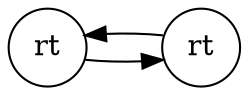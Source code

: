 digraph G {
  rankdir=LR;
  node [shape=circle];
  e9LV5MyxlqCoOs5 [label="rt"];
  e9LV5MyxlqCoOs5 -> pYiLhFB00nXPn6h;
  pYiLhFB00nXPn6h [label="rt"];
  pYiLhFB00nXPn6h -> e9LV5MyxlqCoOs5;
}
